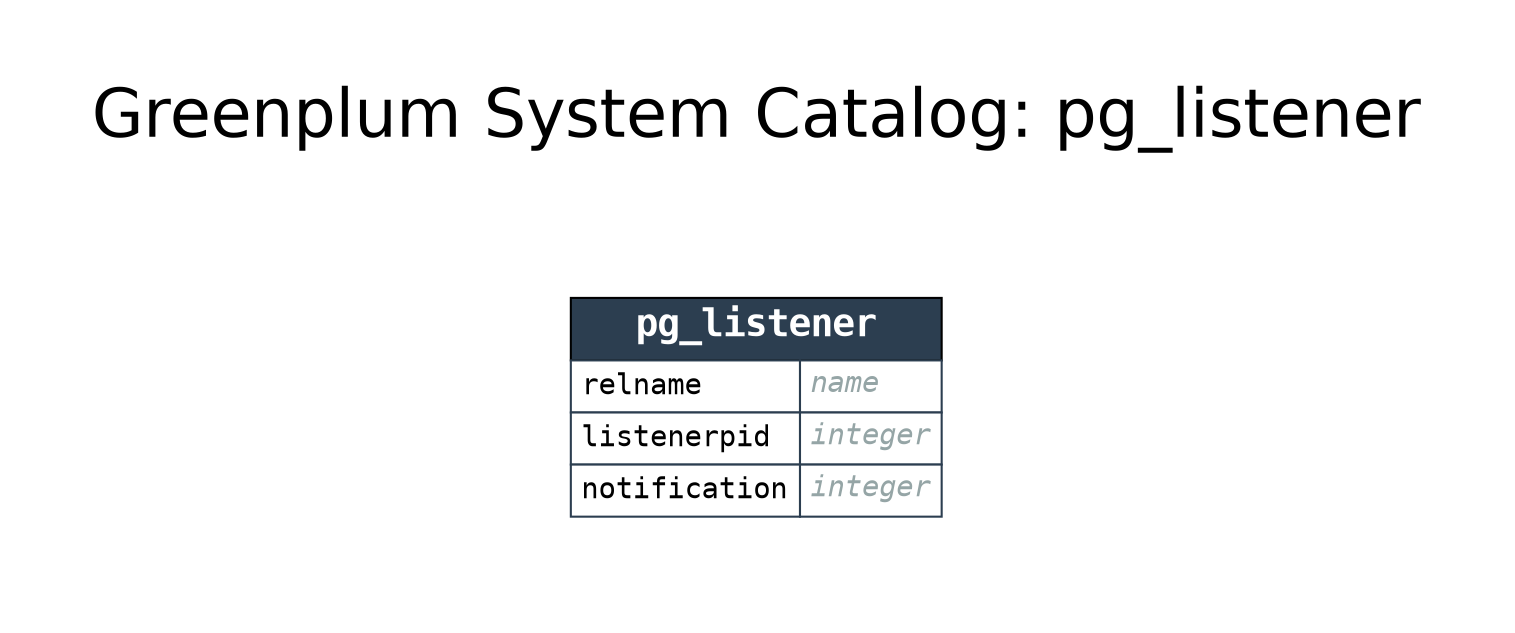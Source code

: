 digraph GPDB {

    label="Greenplum System Catalog: pg_listener";
    labelloc="t";
    fontname="Helvetica"
    fontsize=32
    

    pad=0.5;
    nodesep=0.5;
    ranksep=0.5;
    rankdir=LR;
    node [shape = "plaintext"];

    
    subgraph cluster_from {
        rankdir=TB
        style=invis;

        
    }
    
    subgraph cluster_selected {
        rankdir=TB
        style=invis;

        
            pg_listener [label = <<FONT FACE="monospace"><TABLE BORDER="0" CELLBORDER="1" CELLSPACING="0" CELLPADDING="4">
<TR><TD BGCOLOR="#2c3e50" ALIGN="CENTER" COLSPAN="2"><FONT COLOR="#FFFFFF" POINT-SIZE="18"><B>pg_listener</B></FONT></TD></TR>

<TR>
<TD COLOR="#2c3e50" BGCOLOR="#FFFFFF" ALIGN="LEFT" PORT="relname_in"><FONT COLOR="#000000">relname</FONT></TD>
<TD COLOR="#2c3e50" BGCOLOR="#FFFFFF" ALIGN="LEFT" PORT="relname_out"><FONT COLOR="#95a5a6"><I>name</I></FONT></TD>
</TR>

<TR>
<TD COLOR="#2c3e50" BGCOLOR="#FFFFFF" ALIGN="LEFT" PORT="listenerpid_in"><FONT COLOR="#000000">listenerpid</FONT></TD>
<TD COLOR="#2c3e50" BGCOLOR="#FFFFFF" ALIGN="LEFT" PORT="listenerpid_out"><FONT COLOR="#95a5a6"><I>integer</I></FONT></TD>
</TR>

<TR>
<TD COLOR="#2c3e50" BGCOLOR="#FFFFFF" ALIGN="LEFT" PORT="notification_in"><FONT COLOR="#000000">notification</FONT></TD>
<TD COLOR="#2c3e50" BGCOLOR="#FFFFFF" ALIGN="LEFT" PORT="notification_out"><FONT COLOR="#95a5a6"><I>integer</I></FONT></TD>
</TR>

</TABLE></FONT>> name = "pg_listener" URL = "pg_listener.svg"];
        
    }
    
    subgraph cluster_to {
        rankdir=TB
        style=invis;

        
    }
    

    

}